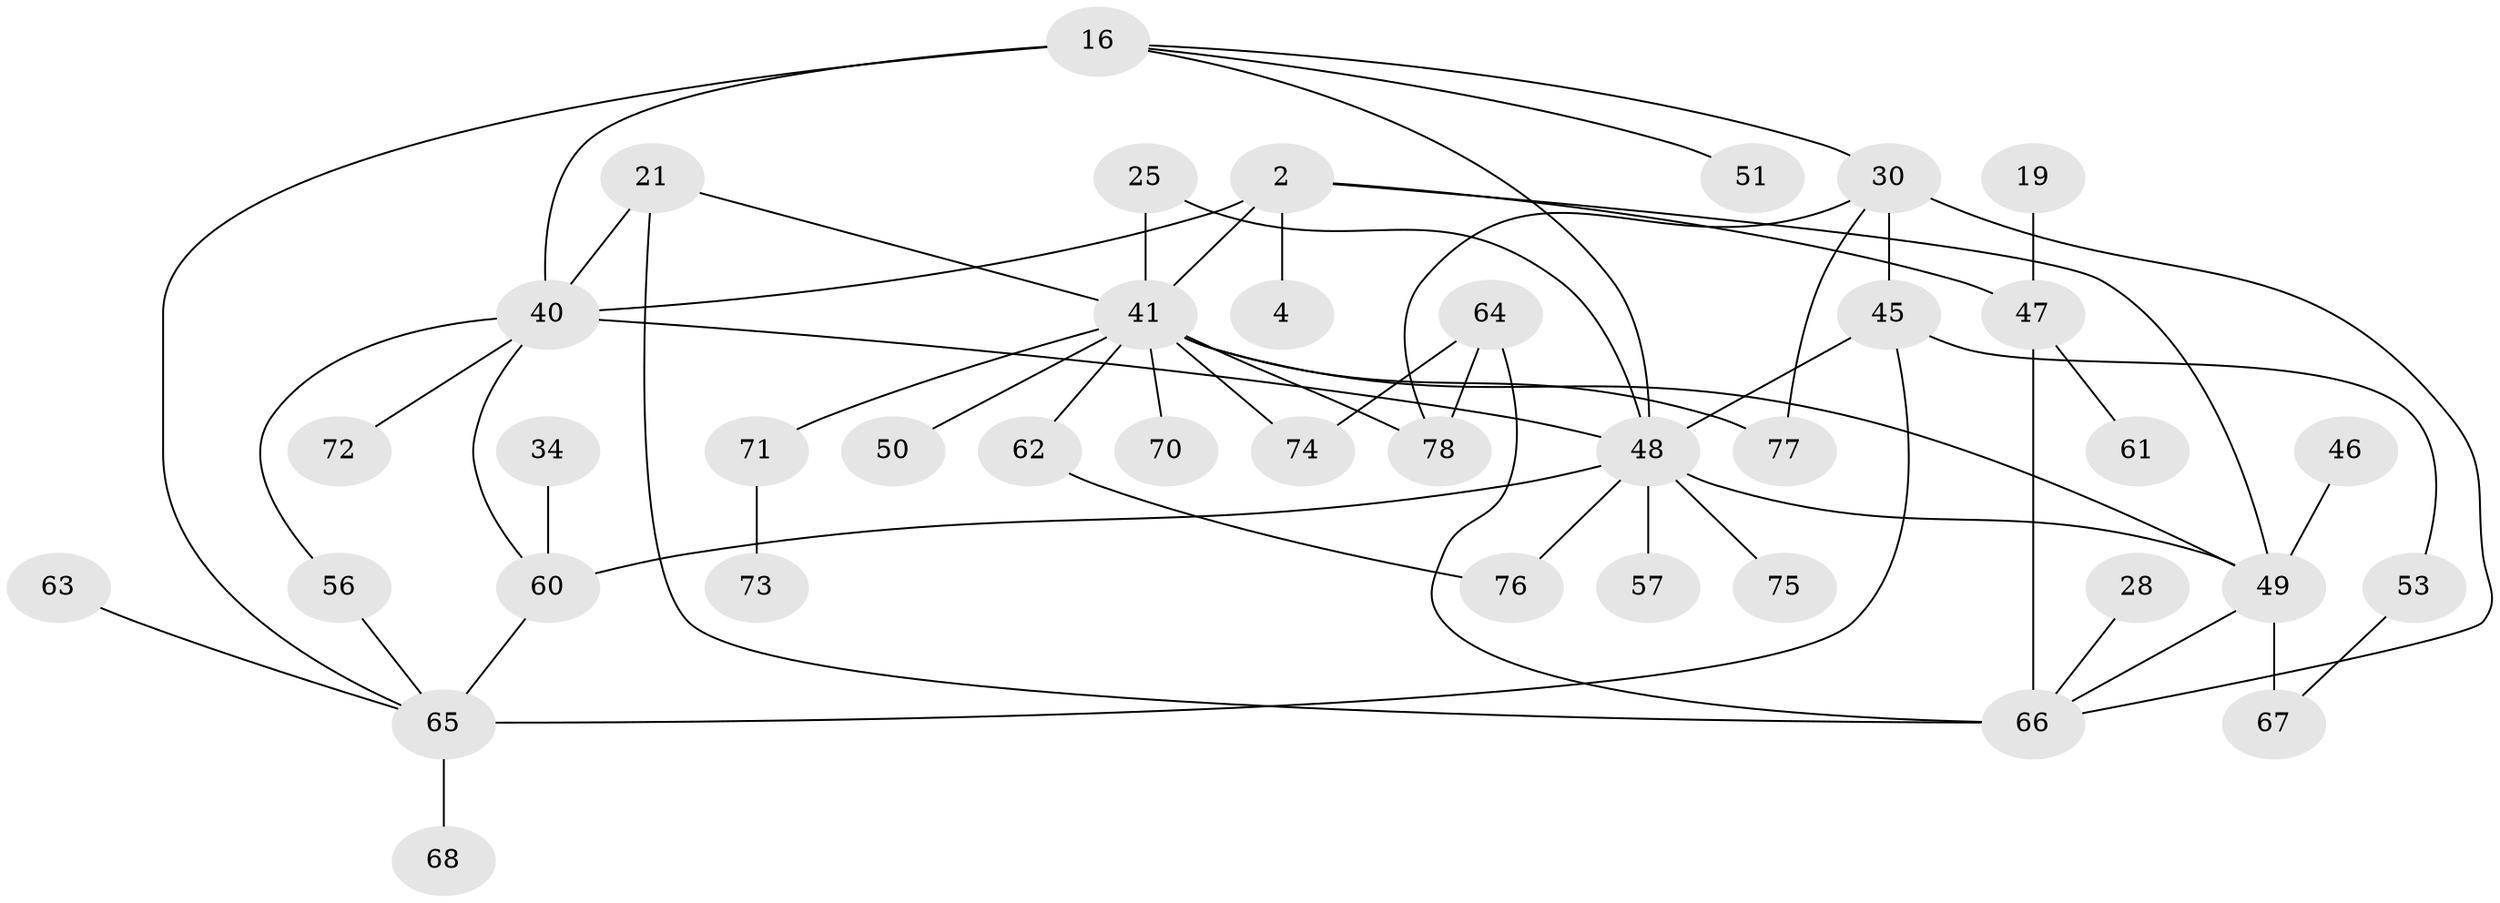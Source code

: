// original degree distribution, {7: 0.02564102564102564, 4: 0.19230769230769232, 5: 0.07692307692307693, 1: 0.21794871794871795, 2: 0.23076923076923078, 6: 0.038461538461538464, 3: 0.21794871794871795}
// Generated by graph-tools (version 1.1) at 2025/41/03/09/25 04:41:50]
// undirected, 39 vertices, 57 edges
graph export_dot {
graph [start="1"]
  node [color=gray90,style=filled];
  2 [super="+1"];
  4;
  16 [super="+10"];
  19 [super="+9"];
  21 [super="+20"];
  25 [super="+7"];
  28;
  30;
  34;
  40 [super="+8"];
  41 [super="+12+37+32"];
  45 [super="+36"];
  46;
  47 [super="+13"];
  48 [super="+35+17+44+26"];
  49 [super="+38+11"];
  50;
  51 [super="+33"];
  53;
  56;
  57;
  60 [super="+55"];
  61;
  62;
  63;
  64;
  65 [super="+59+58"];
  66 [super="+42+27+39"];
  67 [super="+43"];
  68;
  70;
  71;
  72;
  73;
  74;
  75;
  76;
  77 [super="+69"];
  78 [super="+31"];
  2 -- 40 [weight=2];
  2 -- 49 [weight=2];
  2 -- 4;
  2 -- 47 [weight=2];
  2 -- 41 [weight=2];
  16 -- 40 [weight=2];
  16 -- 65;
  16 -- 30;
  16 -- 48;
  16 -- 51;
  19 -- 47;
  21 -- 40;
  21 -- 41;
  21 -- 66;
  25 -- 41 [weight=3];
  25 -- 48 [weight=2];
  28 -- 66;
  30 -- 78;
  30 -- 45 [weight=2];
  30 -- 66;
  30 -- 77;
  34 -- 60;
  40 -- 72;
  40 -- 48;
  40 -- 56;
  40 -- 60;
  41 -- 70;
  41 -- 71;
  41 -- 78;
  41 -- 74;
  41 -- 77;
  41 -- 49;
  41 -- 50;
  41 -- 62;
  45 -- 53;
  45 -- 65 [weight=2];
  45 -- 48 [weight=2];
  46 -- 49;
  47 -- 61;
  47 -- 66 [weight=2];
  48 -- 57;
  48 -- 49 [weight=2];
  48 -- 60 [weight=2];
  48 -- 75;
  48 -- 76;
  49 -- 67 [weight=3];
  49 -- 66;
  53 -- 67;
  56 -- 65;
  60 -- 65;
  62 -- 76;
  63 -- 65;
  64 -- 74;
  64 -- 66;
  64 -- 78 [weight=2];
  65 -- 68;
  71 -- 73;
}
